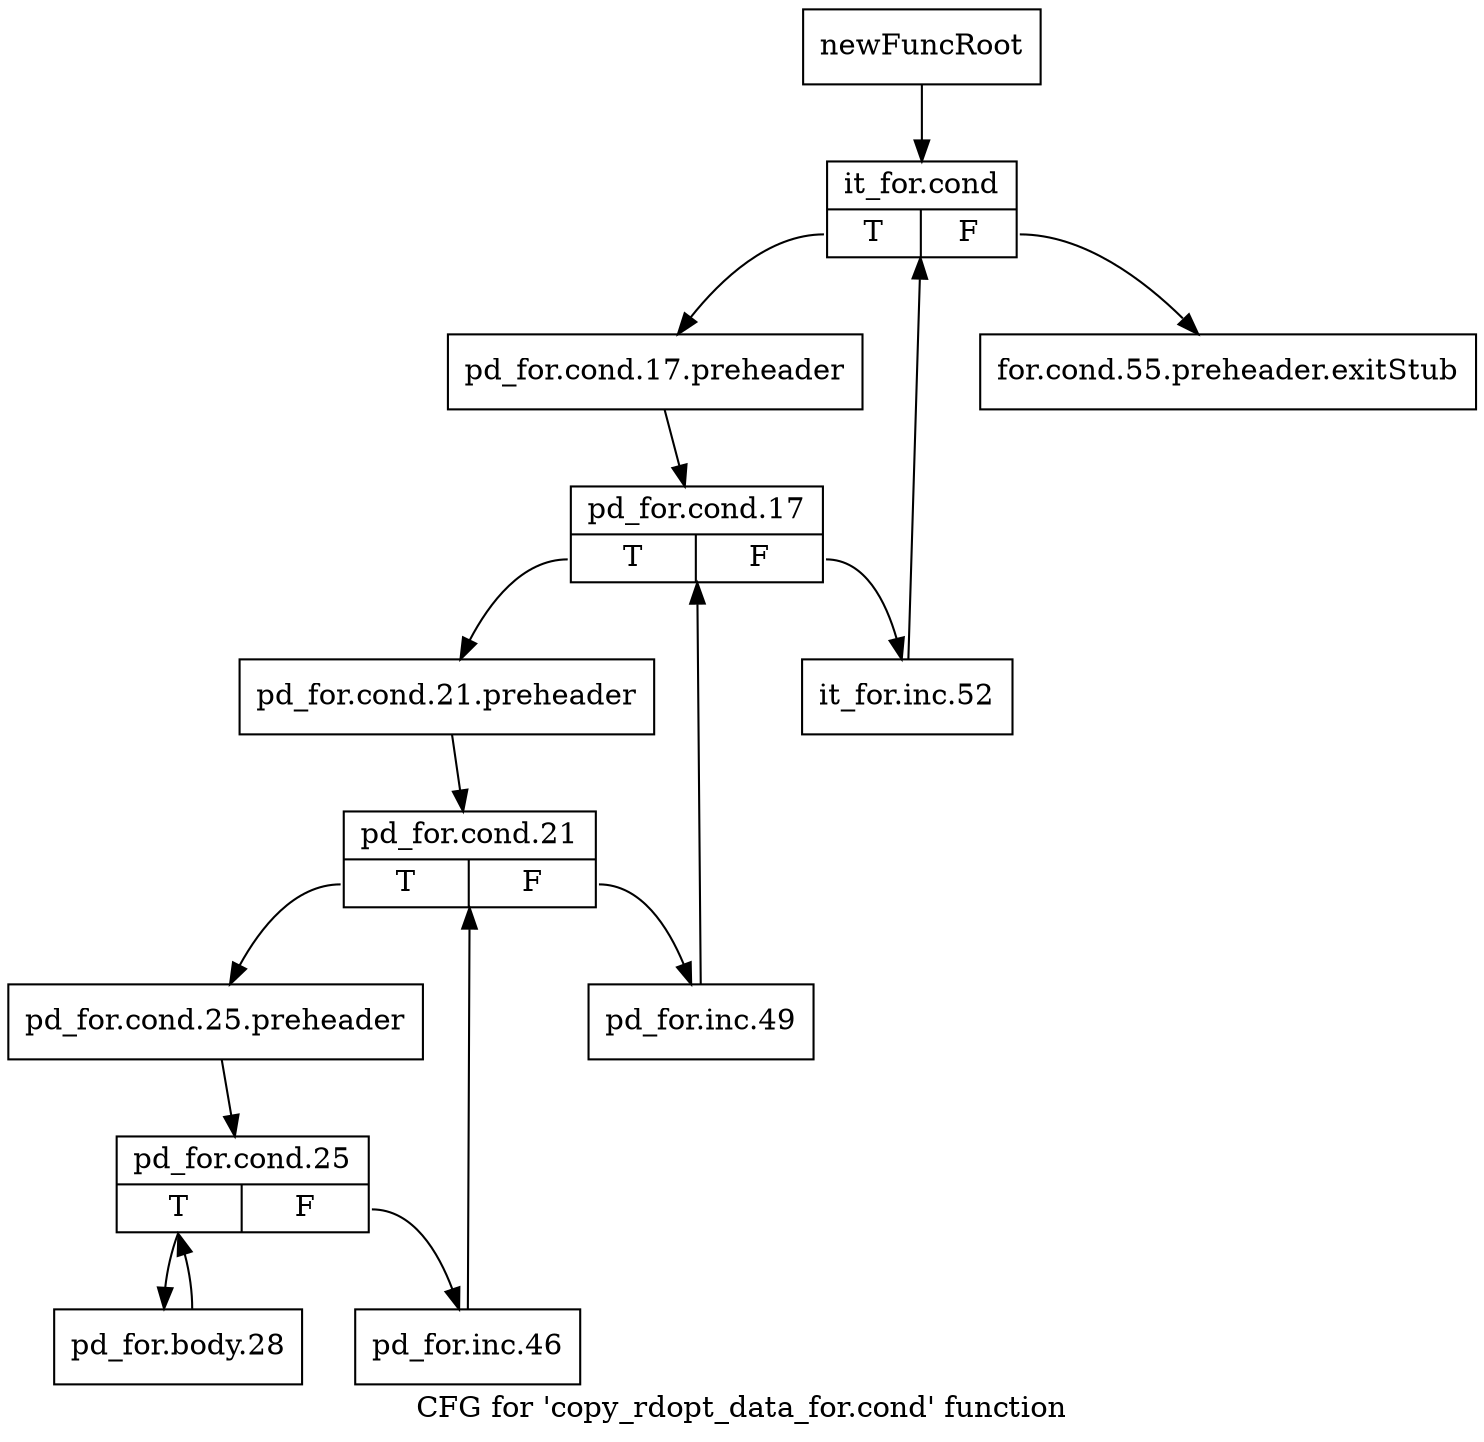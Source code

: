 digraph "CFG for 'copy_rdopt_data_for.cond' function" {
	label="CFG for 'copy_rdopt_data_for.cond' function";

	Node0x24eb800 [shape=record,label="{newFuncRoot}"];
	Node0x24eb800 -> Node0x24eb8a0;
	Node0x24eb850 [shape=record,label="{for.cond.55.preheader.exitStub}"];
	Node0x24eb8a0 [shape=record,label="{it_for.cond|{<s0>T|<s1>F}}"];
	Node0x24eb8a0:s0 -> Node0x24eb8f0;
	Node0x24eb8a0:s1 -> Node0x24eb850;
	Node0x24eb8f0 [shape=record,label="{pd_for.cond.17.preheader}"];
	Node0x24eb8f0 -> Node0x24eb940;
	Node0x24eb940 [shape=record,label="{pd_for.cond.17|{<s0>T|<s1>F}}"];
	Node0x24eb940:s0 -> Node0x24eb9e0;
	Node0x24eb940:s1 -> Node0x24eb990;
	Node0x24eb990 [shape=record,label="{it_for.inc.52}"];
	Node0x24eb990 -> Node0x24eb8a0;
	Node0x24eb9e0 [shape=record,label="{pd_for.cond.21.preheader}"];
	Node0x24eb9e0 -> Node0x24eba30;
	Node0x24eba30 [shape=record,label="{pd_for.cond.21|{<s0>T|<s1>F}}"];
	Node0x24eba30:s0 -> Node0x24ebad0;
	Node0x24eba30:s1 -> Node0x24eba80;
	Node0x24eba80 [shape=record,label="{pd_for.inc.49}"];
	Node0x24eba80 -> Node0x24eb940;
	Node0x24ebad0 [shape=record,label="{pd_for.cond.25.preheader}"];
	Node0x24ebad0 -> Node0x24ebb20;
	Node0x24ebb20 [shape=record,label="{pd_for.cond.25|{<s0>T|<s1>F}}"];
	Node0x24ebb20:s0 -> Node0x24ebbc0;
	Node0x24ebb20:s1 -> Node0x24ebb70;
	Node0x24ebb70 [shape=record,label="{pd_for.inc.46}"];
	Node0x24ebb70 -> Node0x24eba30;
	Node0x24ebbc0 [shape=record,label="{pd_for.body.28}"];
	Node0x24ebbc0 -> Node0x24ebb20;
}
